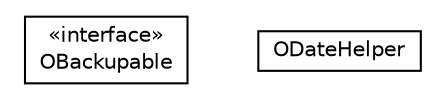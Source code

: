 #!/usr/local/bin/dot
#
# Class diagram 
# Generated by UMLGraph version R5_6-24-gf6e263 (http://www.umlgraph.org/)
#

digraph G {
	edge [fontname="Helvetica",fontsize=10,labelfontname="Helvetica",labelfontsize=10];
	node [fontname="Helvetica",fontsize=10,shape=plaintext];
	nodesep=0.25;
	ranksep=0.5;
	// com.orientechnologies.orient.core.util.OBackupable
	c245101 [label=<<table title="com.orientechnologies.orient.core.util.OBackupable" border="0" cellborder="1" cellspacing="0" cellpadding="2" port="p" href="./OBackupable.html">
		<tr><td><table border="0" cellspacing="0" cellpadding="1">
<tr><td align="center" balign="center"> &#171;interface&#187; </td></tr>
<tr><td align="center" balign="center"> OBackupable </td></tr>
		</table></td></tr>
		</table>>, URL="./OBackupable.html", fontname="Helvetica", fontcolor="black", fontsize=10.0];
	// com.orientechnologies.orient.core.util.ODateHelper
	c245102 [label=<<table title="com.orientechnologies.orient.core.util.ODateHelper" border="0" cellborder="1" cellspacing="0" cellpadding="2" port="p" href="./ODateHelper.html">
		<tr><td><table border="0" cellspacing="0" cellpadding="1">
<tr><td align="center" balign="center"> ODateHelper </td></tr>
		</table></td></tr>
		</table>>, URL="./ODateHelper.html", fontname="Helvetica", fontcolor="black", fontsize=10.0];
}

